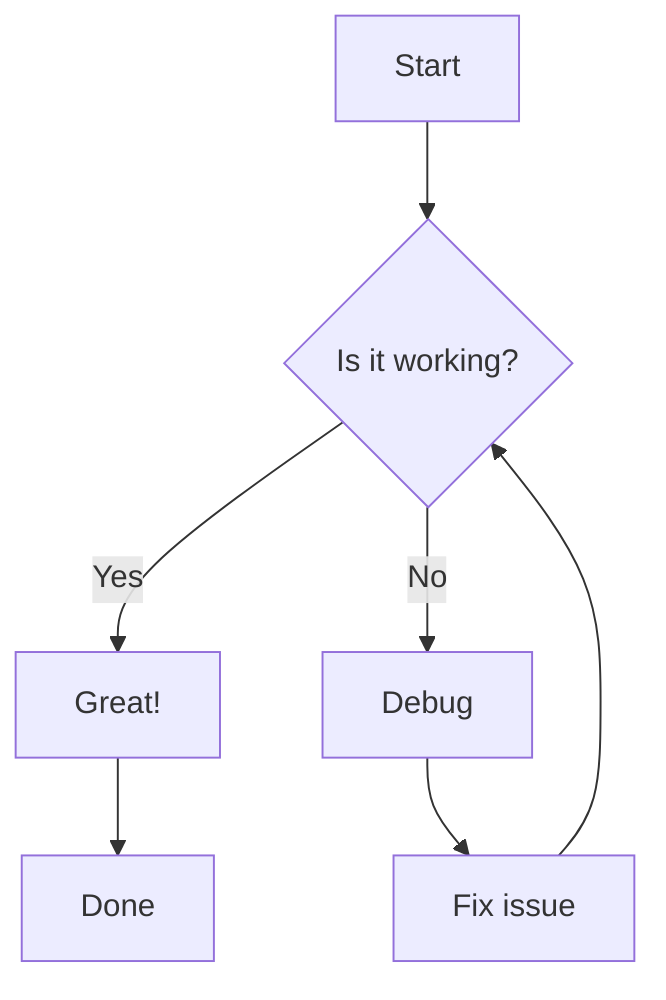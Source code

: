 graph TD
    A[Start] --> B{Is it working?}
    B -->|Yes| C[Great!]
    B -->|No| D[Debug]
    C --> E[Done]
    D --> F[Fix issue]
    F --> B